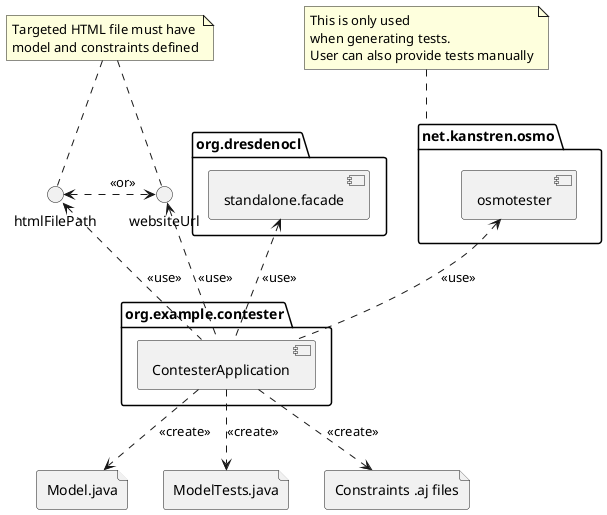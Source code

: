 @startuml contester-component-diagram
package org.example.contester {
    [ContesterApplication]
}

package org.dresdenocl {
    [standalone.facade]
}

package net.kanstren.osmo {
    [osmotester]
}

note top of net.kanstren.osmo
This is only used
when generating tests.
User can also provide tests manually
end note

note as htmlNote
Targeted HTML file must have
model and constraints defined
end note

file Model.java {
}
file ModelTests.java {
}
file "Constraints .aj files" as aj {
}

htmlNote .. htmlFilePath
htmlNote .. websiteUrl
websiteUrl <.. [ContesterApplication]: <<use>>
htmlFilePath <.. [ContesterApplication]: <<use>>
htmlFilePath <.> websiteUrl: \t<<or>>\t
[standalone.facade] <.. [ContesterApplication]: <<use>>
[osmotester] <.. [ContesterApplication]: <<use>>


[ContesterApplication] ..> Model.java: <<create>>
[ContesterApplication] ..> ModelTests.java: <<create>>
[ContesterApplication] ..> aj: <<create>>
@enduml